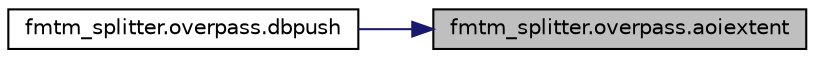 digraph "fmtm_splitter.overpass.aoiextent"
{
 // LATEX_PDF_SIZE
  edge [fontname="Helvetica",fontsize="10",labelfontname="Helvetica",labelfontsize="10"];
  node [fontname="Helvetica",fontsize="10",shape=record];
  rankdir="RL";
  Node1 [label="fmtm_splitter.overpass.aoiextent",height=0.2,width=0.4,color="black", fillcolor="grey75", style="filled", fontcolor="black",tooltip=" "];
  Node1 -> Node2 [dir="back",color="midnightblue",fontsize="10",style="solid",fontname="Helvetica"];
  Node2 [label="fmtm_splitter.overpass.dbpush",height=0.2,width=0.4,color="black", fillcolor="white", style="filled",URL="$namespacefmtm__splitter_1_1overpass.html#a60049f278421543894a24e72dc0119a6",tooltip=" "];
}
